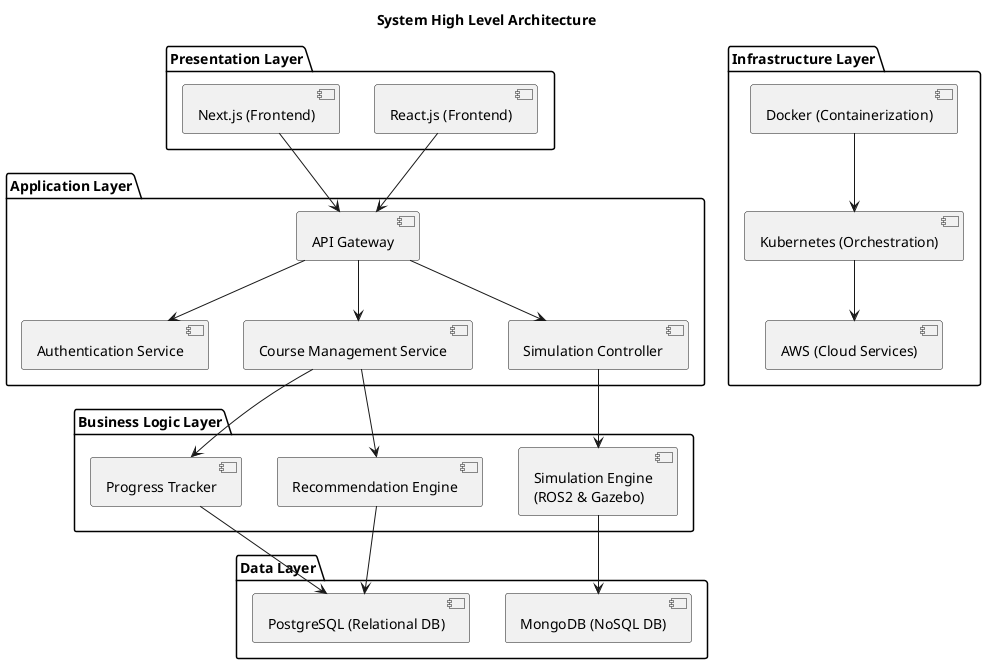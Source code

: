 @startuml name
title System High Level Architecture

package "Presentation Layer" {
  [React.js (Frontend)]
  [Next.js (Frontend)]
}

package "Application Layer" {
  [API Gateway]
  [Authentication Service]
  [Course Management Service]
  [Simulation Controller]
}

package "Business Logic Layer" {
  [Simulation Engine\n(ROS2 & Gazebo)]
  [Recommendation Engine]
  [Progress Tracker]
}

package "Data Layer" {
  [PostgreSQL (Relational DB)]
  [MongoDB (NoSQL DB)]
}

package "Infrastructure Layer" {
  [Docker (Containerization)]
  [Kubernetes (Orchestration)]
  [AWS (Cloud Services)]
}

' Connections between layers
[React.js (Frontend)] --> [API Gateway]
[Next.js (Frontend)] --> [API Gateway]
[API Gateway] --> [Authentication Service]
[API Gateway] --> [Course Management Service]
[API Gateway] --> [Simulation Controller]

[Simulation Controller] --> [Simulation Engine\n(ROS2 & Gazebo)]
[Course Management Service] --> [Recommendation Engine]
[Course Management Service] --> [Progress Tracker]

[Recommendation Engine] --> [PostgreSQL (Relational DB)]
[Progress Tracker] --> [PostgreSQL (Relational DB)]
[Simulation Engine\n(ROS2 & Gazebo)] --> [MongoDB (NoSQL DB)]

[Docker (Containerization)] --> [Kubernetes (Orchestration)]
[Kubernetes (Orchestration)] --> [AWS (Cloud Services)]
@enduml
